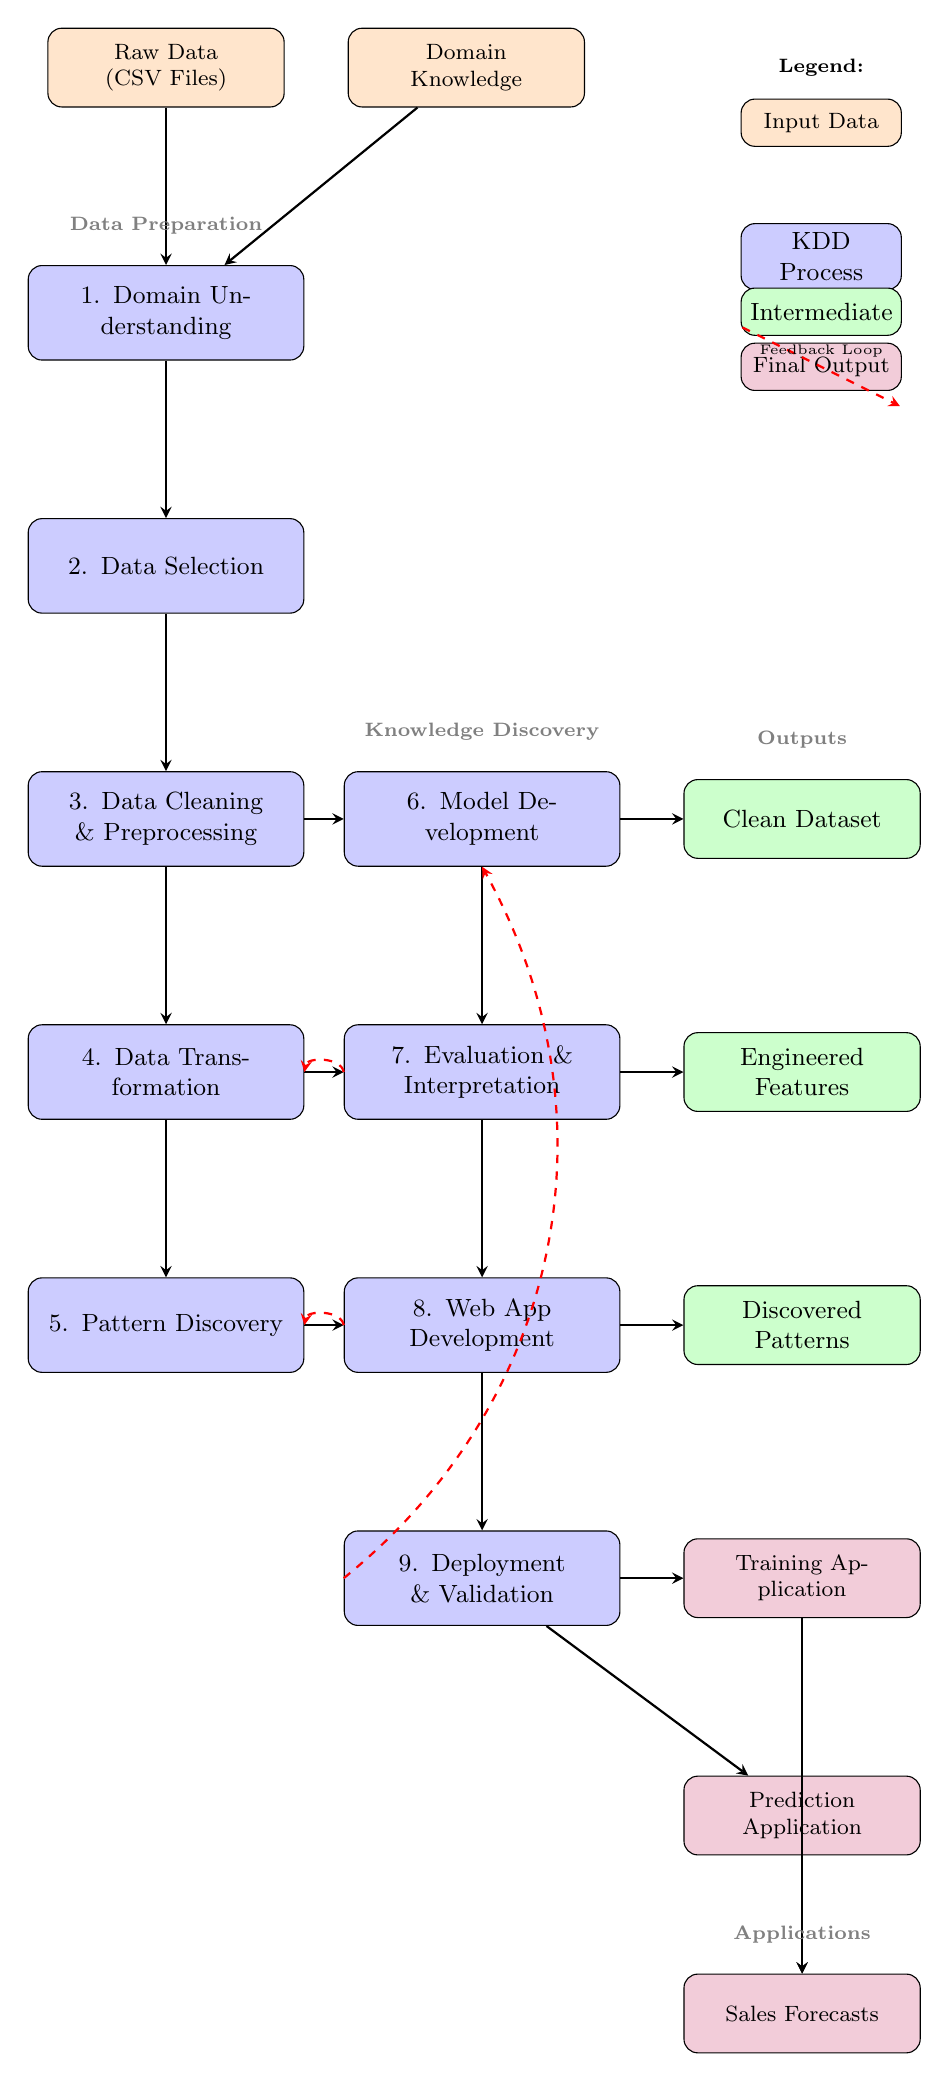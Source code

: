 
	\begin{tikzpicture}[
		node distance=2cm and 0.8cm,
		box/.style={rectangle, rounded corners=5pt, minimum width=3.5cm, minimum height=1.2cm, text centered, draw=black, fill=blue!20, font=\small, text width=3cm},
		arrow/.style={thick,->,>=stealth},
		data/.style={rectangle, rounded corners=5pt, minimum width=3cm, minimum height=1cm, text centered, draw=black, fill=orange!20, font=\footnotesize, text width=2.5cm},
		process/.style={rectangle, rounded corners=5pt, minimum width=3cm, minimum height=1cm, text centered, draw=black, fill=green!20, font=\small, text width=2.5cm},
		output/.style={rectangle, rounded corners=5pt, minimum width=3cm, minimum height=1cm, text centered, draw=black, fill=purple!20, font=\footnotesize, text width=2.5cm}
		]
		
		% Input data sources
		\node[data] (raw_data) {Raw Data\\(CSV Files)};
		\node[data, right=of raw_data] (domain_knowledge) {Domain Knowledge};
		
		% KDD Process Steps - Left column
		\node[box, below=of raw_data] (domain_understanding) {1. Domain Understanding};
		\node[box, below=of domain_understanding] (data_selection) {2. Data Selection};
		\node[box, below=of data_selection] (data_cleaning) {3. Data Cleaning \& Preprocessing};
		\node[box, below=of data_cleaning] (data_transformation) {4. Data Transformation};
		\node[box, below=of data_transformation] (pattern_discovery) {5. Pattern Discovery};
		
		% KDD Process Steps - Right column
		\node[box, right=0.5cm of data_cleaning] (model_development) {6. Model Development};
		\node[box, below=of model_development] (evaluation) {7. Evaluation \& Interpretation};
		\node[box, below=of evaluation] (web_app_dev) {8. Web App Development};
		\node[box, below=of web_app_dev] (deployment) {9. Deployment \& Validation};
		
		% Intermediate outputs
		\node[process, right=of model_development] (clean_dataset) {Clean Dataset};
		\node[process, right=of evaluation] (features) {Engineered Features};
		\node[process, right=of web_app_dev] (patterns) {Discovered Patterns};
		
		% Final outputs
		\node[output, right=of deployment] (training_app) {Training Application};
		\node[output, below=of training_app] (prediction_app) {Prediction Application};
		\node[output, below=1.5cm of prediction_app] (forecasts) {Sales Forecasts};
		
		% Main flow arrows - Left column
		\draw[arrow] (raw_data) -- (domain_understanding);
		\draw[arrow] (domain_knowledge) -- (domain_understanding);
		\draw[arrow] (domain_understanding) -- (data_selection);
		\draw[arrow] (data_selection) -- (data_cleaning);
		\draw[arrow] (data_cleaning) -- (data_transformation);
		\draw[arrow] (data_transformation) -- (pattern_discovery);
		
		% Horizontal connections
		\draw[arrow] (data_cleaning) -- (model_development);
		\draw[arrow] (data_transformation) -- (evaluation);
		\draw[arrow] (pattern_discovery) -- (web_app_dev);
		
		% Right column flow
		\draw[arrow] (model_development) -- (evaluation);
		\draw[arrow] (evaluation) -- (web_app_dev);
		\draw[arrow] (web_app_dev) -- (deployment);
		
		% To intermediate outputs
		\draw[arrow] (model_development) -- (clean_dataset);
		\draw[arrow] (evaluation) -- (features);
		\draw[arrow] (web_app_dev) -- (patterns);
		
		% To final outputs
		\draw[arrow] (deployment) -- (training_app);
		\draw[arrow] (deployment) -- (prediction_app);
		\draw[arrow] (training_app) -- (forecasts);
		\draw[arrow] (prediction_app) -- (forecasts);
		
		% Feedback arrows (dashed, red)
		\draw[arrow, dashed, color=red] (evaluation.west) to[bend right=800] (data_transformation.east);
		\draw[arrow, dashed, color=red] (web_app_dev.west) to[bend right=800] (pattern_discovery.east);
		\draw[arrow, dashed, color=red] (deployment.west) to[bend right=40] (model_development.south);
		
		% Section labels
		\node[font=\scriptsize, color=gray] at ([yshift=0.5cm]domain_understanding.north) {\textbf{Data Preparation}};
		\node[font=\scriptsize, color=gray] at ([yshift=0.5cm]model_development.north) {\textbf{Knowledge Discovery}};
		\node[font=\scriptsize, color=gray] at ([yshift=0.5cm]clean_dataset.north) {\textbf{Outputs}};
		\node[font=\scriptsize, color=gray] at ([yshift=0.5cm]forecasts.north) {\textbf{Applications}};
		
		% Legend - positioned to the right of Domain Knowledge
		\node[font=\scriptsize] at ([xshift=3cm]domain_knowledge.east) {\textbf{Legend:}};
		\node[data, minimum width=2cm, minimum height=0.6cm, text width=1.8cm] at ([xshift=3cm, yshift=-0.7cm]domain_knowledge.east) {Input Data};
		\node[box, minimum width=2cm, minimum height=0.6cm, text width=1.8cm] at ([xshift=3cm, yshift=-2.4cm]domain_knowledge.east) {KDD Process};
		\node[process, minimum width=2cm, minimum height=0.6cm, text width=1.8cm] at ([xshift=3cm, yshift=-3.1cm]domain_knowledge.east) {Intermediate};
		\node[output, minimum width=2cm, minimum height=0.6cm, text width=1.8cm] at ([xshift=3cm, yshift=-3.8cm]domain_knowledge.east) {Final Output};
		\draw[arrow, dashed, color=red] ([xshift=2cm, yshift=-3.3cm]domain_knowledge.east) -- ([xshift=4cm, yshift=-4.3cm]domain_knowledge.east);
		\node[font=\tiny] at ([xshift=3cm, yshift=-3.6cm]domain_knowledge.east) {Feedback Loop};
		
	\end{tikzpicture}
